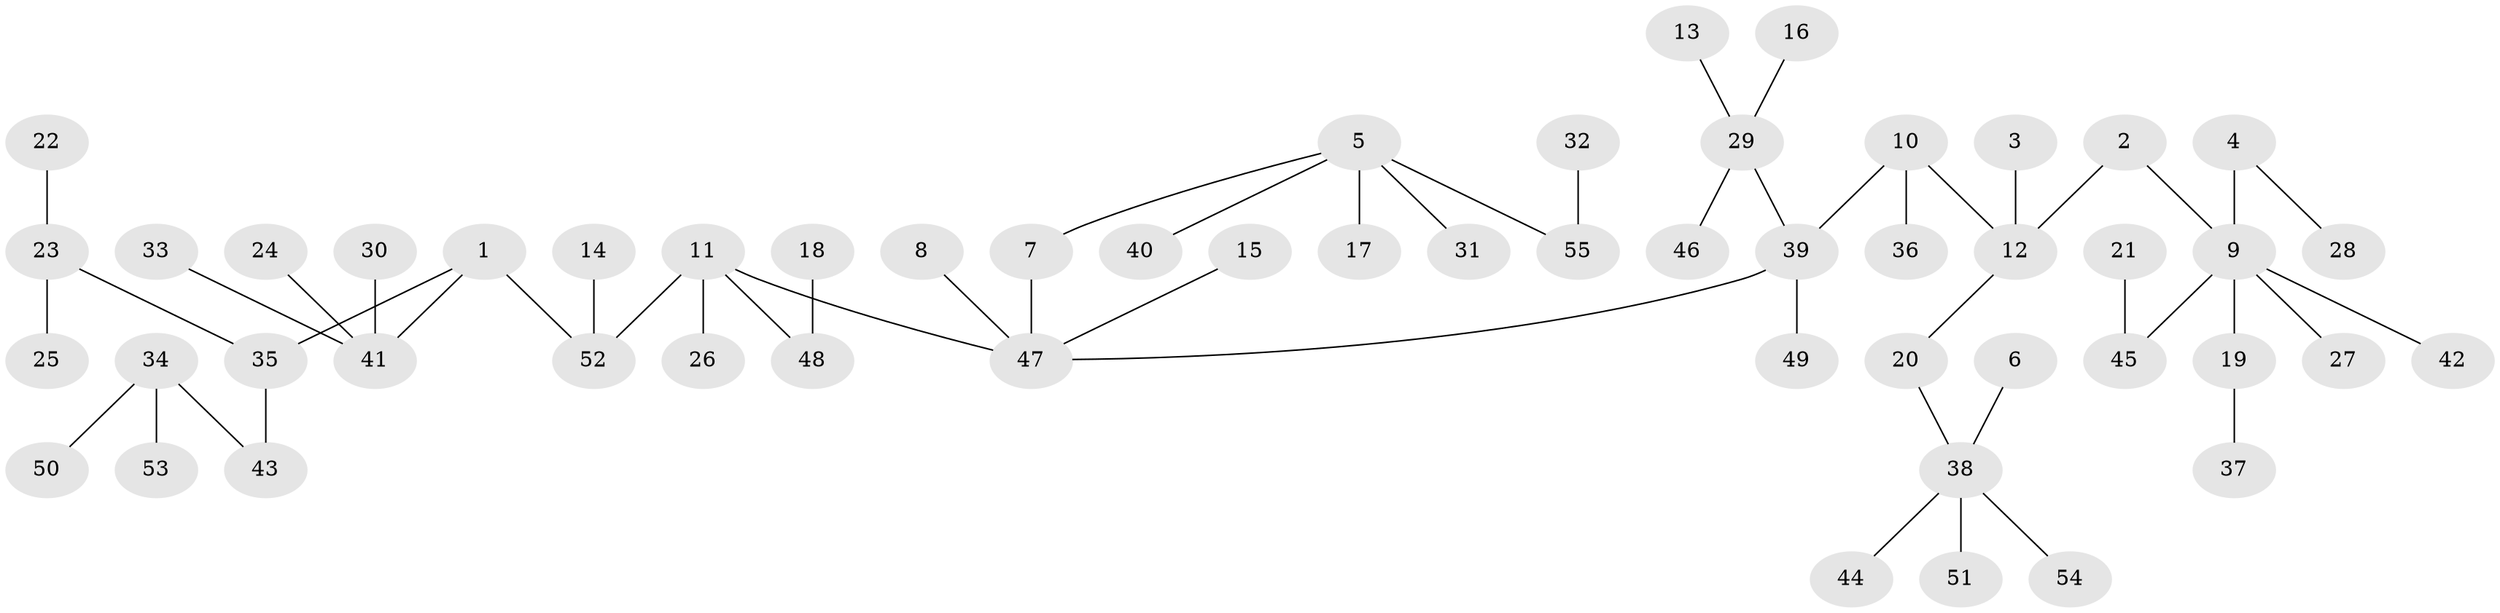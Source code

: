 // original degree distribution, {5: 0.03787878787878788, 4: 0.045454545454545456, 6: 0.030303030303030304, 3: 0.14393939393939395, 1: 0.5303030303030303, 2: 0.20454545454545456, 8: 0.007575757575757576}
// Generated by graph-tools (version 1.1) at 2025/37/03/04/25 23:37:26]
// undirected, 55 vertices, 54 edges
graph export_dot {
  node [color=gray90,style=filled];
  1;
  2;
  3;
  4;
  5;
  6;
  7;
  8;
  9;
  10;
  11;
  12;
  13;
  14;
  15;
  16;
  17;
  18;
  19;
  20;
  21;
  22;
  23;
  24;
  25;
  26;
  27;
  28;
  29;
  30;
  31;
  32;
  33;
  34;
  35;
  36;
  37;
  38;
  39;
  40;
  41;
  42;
  43;
  44;
  45;
  46;
  47;
  48;
  49;
  50;
  51;
  52;
  53;
  54;
  55;
  1 -- 35 [weight=1.0];
  1 -- 41 [weight=1.0];
  1 -- 52 [weight=1.0];
  2 -- 9 [weight=1.0];
  2 -- 12 [weight=1.0];
  3 -- 12 [weight=1.0];
  4 -- 9 [weight=1.0];
  4 -- 28 [weight=1.0];
  5 -- 7 [weight=1.0];
  5 -- 17 [weight=1.0];
  5 -- 31 [weight=1.0];
  5 -- 40 [weight=1.0];
  5 -- 55 [weight=1.0];
  6 -- 38 [weight=1.0];
  7 -- 47 [weight=1.0];
  8 -- 47 [weight=1.0];
  9 -- 19 [weight=1.0];
  9 -- 27 [weight=1.0];
  9 -- 42 [weight=1.0];
  9 -- 45 [weight=1.0];
  10 -- 12 [weight=1.0];
  10 -- 36 [weight=1.0];
  10 -- 39 [weight=1.0];
  11 -- 26 [weight=1.0];
  11 -- 47 [weight=1.0];
  11 -- 48 [weight=1.0];
  11 -- 52 [weight=1.0];
  12 -- 20 [weight=1.0];
  13 -- 29 [weight=1.0];
  14 -- 52 [weight=1.0];
  15 -- 47 [weight=1.0];
  16 -- 29 [weight=1.0];
  18 -- 48 [weight=1.0];
  19 -- 37 [weight=1.0];
  20 -- 38 [weight=1.0];
  21 -- 45 [weight=1.0];
  22 -- 23 [weight=1.0];
  23 -- 25 [weight=1.0];
  23 -- 35 [weight=1.0];
  24 -- 41 [weight=1.0];
  29 -- 39 [weight=1.0];
  29 -- 46 [weight=1.0];
  30 -- 41 [weight=1.0];
  32 -- 55 [weight=1.0];
  33 -- 41 [weight=1.0];
  34 -- 43 [weight=1.0];
  34 -- 50 [weight=1.0];
  34 -- 53 [weight=1.0];
  35 -- 43 [weight=1.0];
  38 -- 44 [weight=1.0];
  38 -- 51 [weight=1.0];
  38 -- 54 [weight=1.0];
  39 -- 47 [weight=1.0];
  39 -- 49 [weight=1.0];
}
